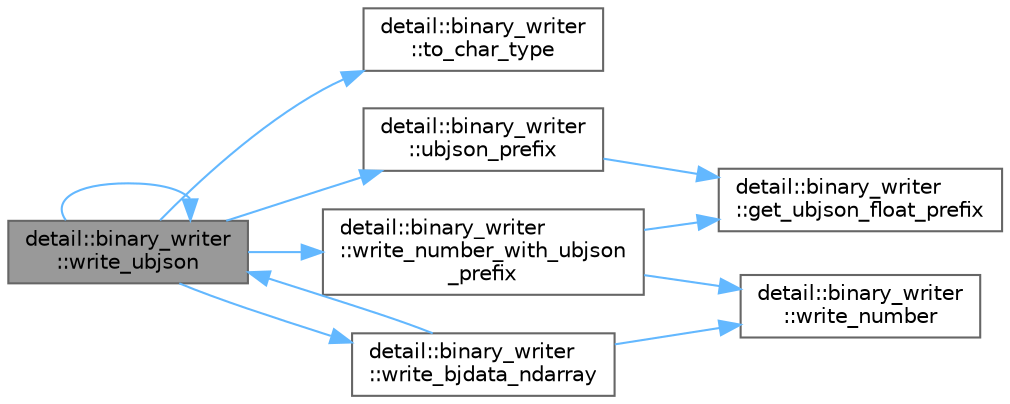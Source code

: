 digraph "detail::binary_writer::write_ubjson"
{
 // LATEX_PDF_SIZE
  bgcolor="transparent";
  edge [fontname=Helvetica,fontsize=10,labelfontname=Helvetica,labelfontsize=10];
  node [fontname=Helvetica,fontsize=10,shape=box,height=0.2,width=0.4];
  rankdir="LR";
  Node1 [id="Node000001",label="detail::binary_writer\l::write_ubjson",height=0.2,width=0.4,color="gray40", fillcolor="grey60", style="filled", fontcolor="black",tooltip=" "];
  Node1 -> Node2 [id="edge11_Node000001_Node000002",color="steelblue1",style="solid",tooltip=" "];
  Node2 [id="Node000002",label="detail::binary_writer\l::to_char_type",height=0.2,width=0.4,color="grey40", fillcolor="white", style="filled",URL="$classdetail_1_1binary__writer.html#a2822d4a58bbb0dc2198686da430e8906",tooltip=" "];
  Node1 -> Node3 [id="edge12_Node000001_Node000003",color="steelblue1",style="solid",tooltip=" "];
  Node3 [id="Node000003",label="detail::binary_writer\l::ubjson_prefix",height=0.2,width=0.4,color="grey40", fillcolor="white", style="filled",URL="$classdetail_1_1binary__writer.html#ab4f174660b2ad22a9ac900f9e7cce278",tooltip="determine the type prefix of container values"];
  Node3 -> Node4 [id="edge13_Node000003_Node000004",color="steelblue1",style="solid",tooltip=" "];
  Node4 [id="Node000004",label="detail::binary_writer\l::get_ubjson_float_prefix",height=0.2,width=0.4,color="grey40", fillcolor="white", style="filled",URL="$classdetail_1_1binary__writer.html#ab695ec5f8626b333a681c15adf5ab5e4",tooltip=" "];
  Node1 -> Node5 [id="edge14_Node000001_Node000005",color="steelblue1",style="solid",tooltip=" "];
  Node5 [id="Node000005",label="detail::binary_writer\l::write_bjdata_ndarray",height=0.2,width=0.4,color="grey40", fillcolor="white", style="filled",URL="$classdetail_1_1binary__writer.html#a449ad96e1066a6a0c75ca983a086f46c",tooltip=" "];
  Node5 -> Node6 [id="edge15_Node000005_Node000006",color="steelblue1",style="solid",tooltip=" "];
  Node6 [id="Node000006",label="detail::binary_writer\l::write_number",height=0.2,width=0.4,color="grey40", fillcolor="white", style="filled",URL="$classdetail_1_1binary__writer.html#aab9bf30c969ca7694eed2bfd39d9274a",tooltip=" "];
  Node5 -> Node1 [id="edge16_Node000005_Node000001",color="steelblue1",style="solid",tooltip=" "];
  Node1 -> Node7 [id="edge17_Node000001_Node000007",color="steelblue1",style="solid",tooltip=" "];
  Node7 [id="Node000007",label="detail::binary_writer\l::write_number_with_ubjson\l_prefix",height=0.2,width=0.4,color="grey40", fillcolor="white", style="filled",URL="$classdetail_1_1binary__writer.html#a6df4a13e59faa87a72b0fbe8c5f838ba",tooltip=" "];
  Node7 -> Node4 [id="edge18_Node000007_Node000004",color="steelblue1",style="solid",tooltip=" "];
  Node7 -> Node6 [id="edge19_Node000007_Node000006",color="steelblue1",style="solid",tooltip=" "];
  Node1 -> Node1 [id="edge20_Node000001_Node000001",color="steelblue1",style="solid",tooltip=" "];
}
